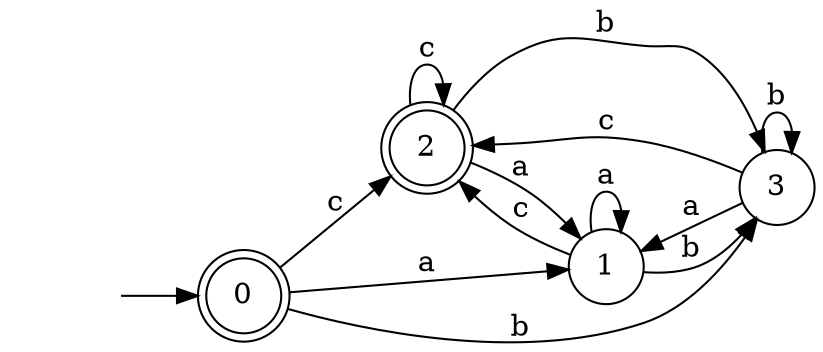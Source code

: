 digraph AFD {
    rankdir=LR;
    node [shape=circle];
    start [shape=none, label=""];
    start -> 0;
    0 [shape=doublecircle];
    2 [shape=doublecircle];
    0 -> 1 [label="a"];
    0 -> 2 [label="c"];
    0 -> 3 [label="b"];
    1 -> 1 [label="a"];
    1 -> 2 [label="c"];
    1 -> 3 [label="b"];
    2 -> 1 [label="a"];
    2 -> 2 [label="c"];
    2 -> 3 [label="b"];
    3 -> 1 [label="a"];
    3 -> 2 [label="c"];
    3 -> 3 [label="b"];
}
